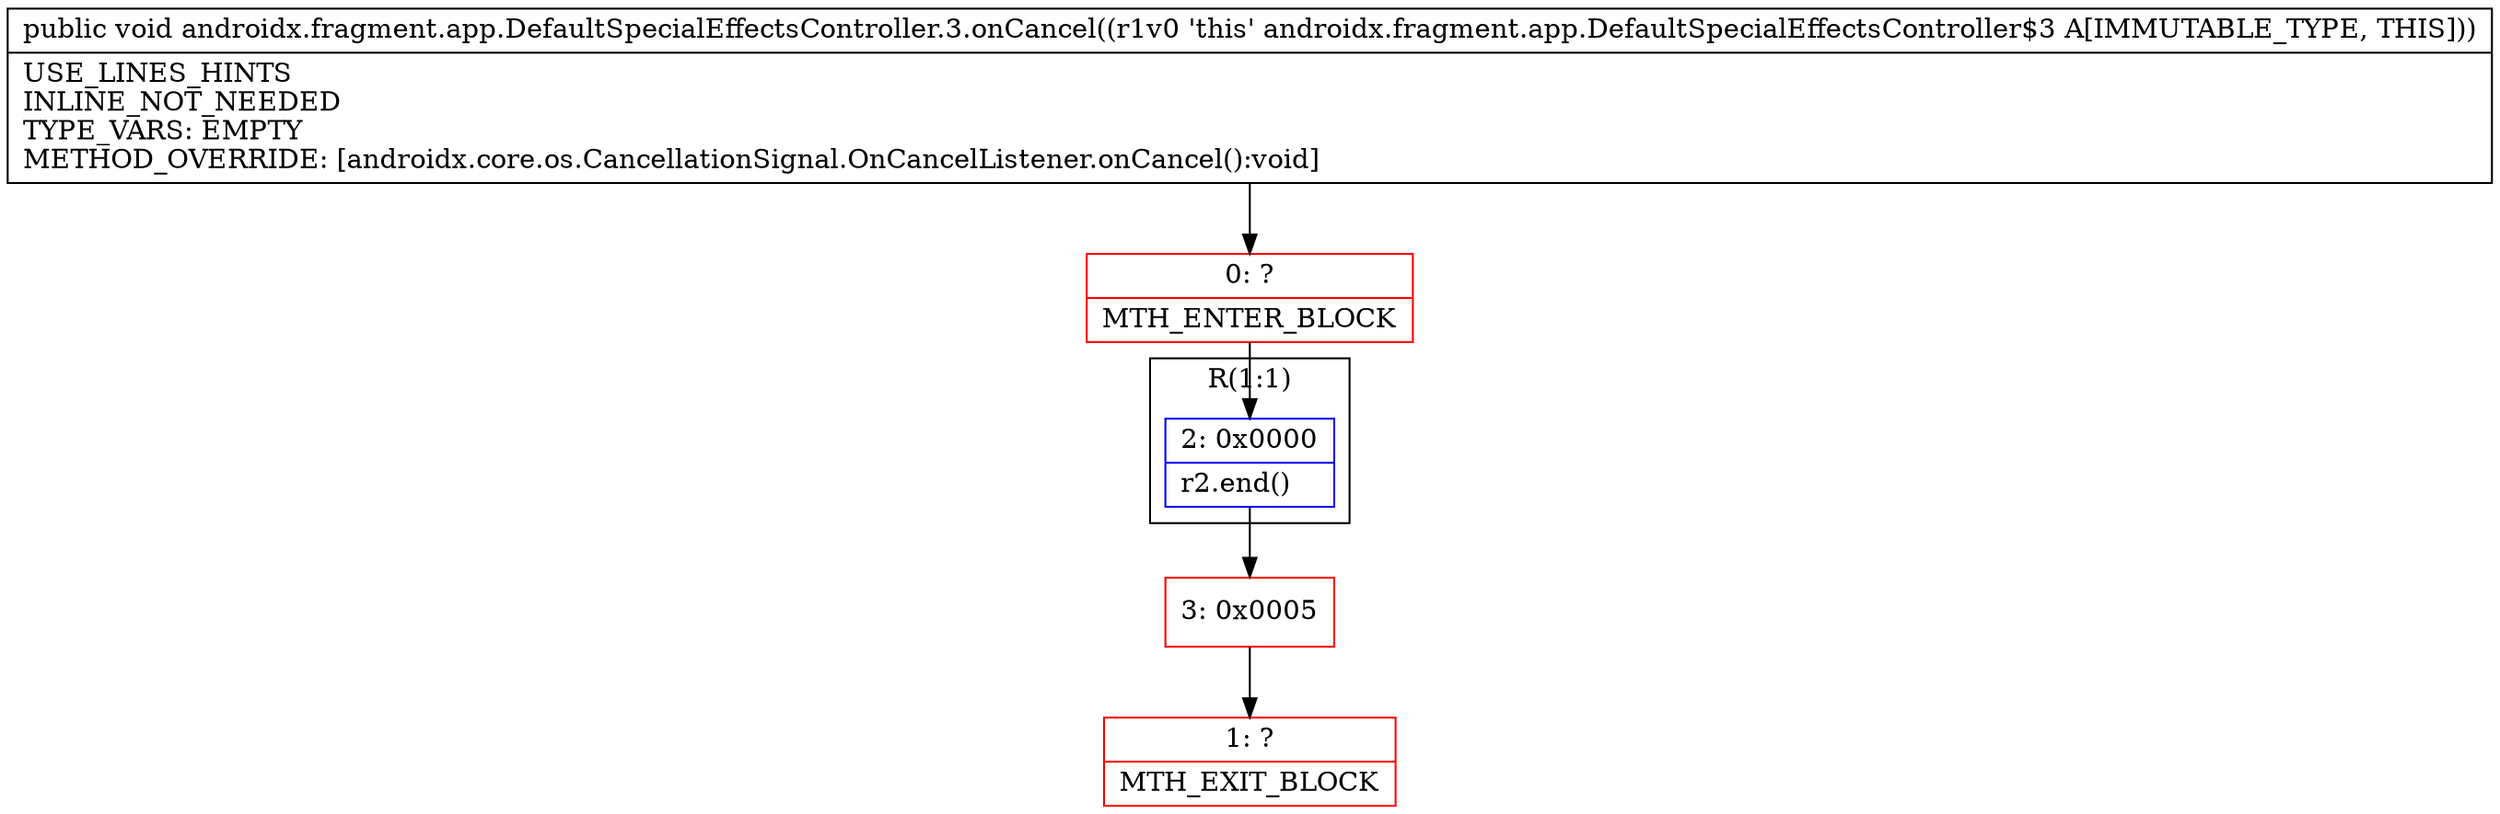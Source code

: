 digraph "CFG forandroidx.fragment.app.DefaultSpecialEffectsController.3.onCancel()V" {
subgraph cluster_Region_1375199556 {
label = "R(1:1)";
node [shape=record,color=blue];
Node_2 [shape=record,label="{2\:\ 0x0000|r2.end()\l}"];
}
Node_0 [shape=record,color=red,label="{0\:\ ?|MTH_ENTER_BLOCK\l}"];
Node_3 [shape=record,color=red,label="{3\:\ 0x0005}"];
Node_1 [shape=record,color=red,label="{1\:\ ?|MTH_EXIT_BLOCK\l}"];
MethodNode[shape=record,label="{public void androidx.fragment.app.DefaultSpecialEffectsController.3.onCancel((r1v0 'this' androidx.fragment.app.DefaultSpecialEffectsController$3 A[IMMUTABLE_TYPE, THIS]))  | USE_LINES_HINTS\lINLINE_NOT_NEEDED\lTYPE_VARS: EMPTY\lMETHOD_OVERRIDE: [androidx.core.os.CancellationSignal.OnCancelListener.onCancel():void]\l}"];
MethodNode -> Node_0;Node_2 -> Node_3;
Node_0 -> Node_2;
Node_3 -> Node_1;
}

